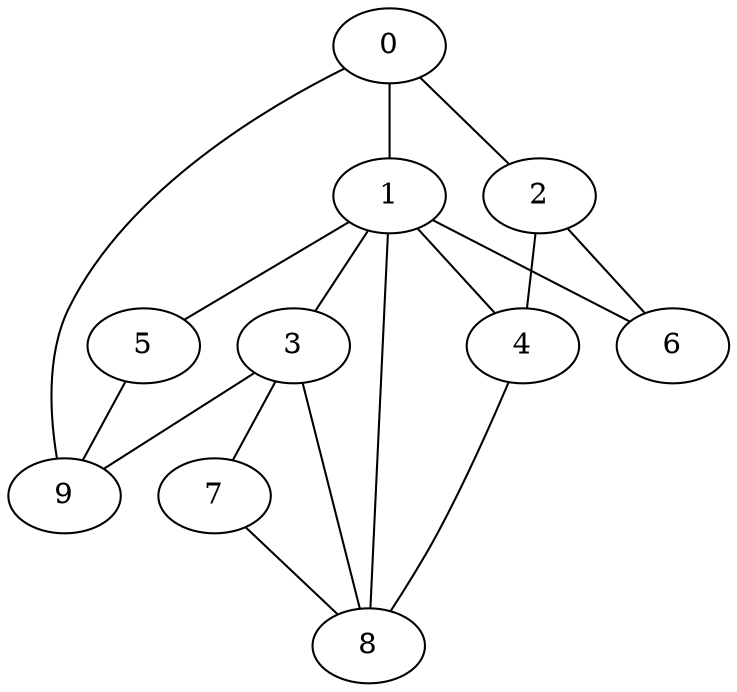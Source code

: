
graph graphname {
    0 -- 1
0 -- 2
0 -- 9
1 -- 3
1 -- 4
1 -- 5
1 -- 6
1 -- 8
2 -- 6
2 -- 4
3 -- 8
3 -- 7
3 -- 9
4 -- 8
5 -- 9
7 -- 8

}
